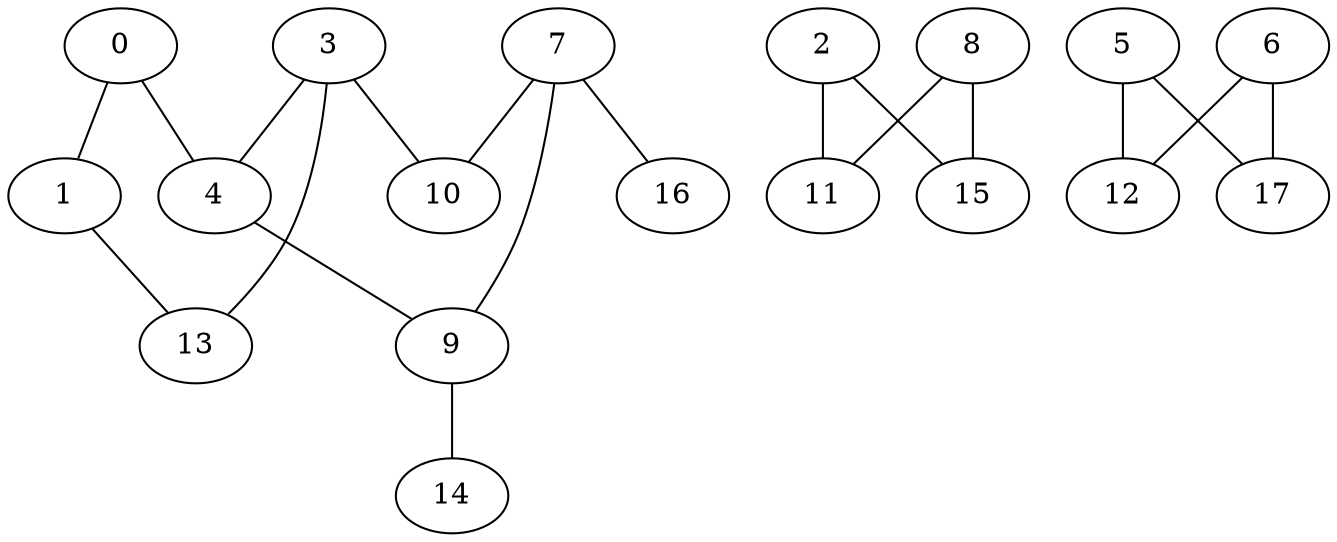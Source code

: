 graph "sampletest150-mod1_image5.bmp" {
	0	 [type=corner,
		x=304,
		y=376];
	1	 [type=corner,
		x=205,
		y=362];
	0 -- 1	 [angle0=".14",
		frequency=1,
		type0=line];
	4	 [type=intersection,
		x=304,
		y=268];
	0 -- 4	 [angle0="1.57",
		frequency=1,
		type0=line];
	13	 [type=corner,
		x=205,
		y=297];
	1 -- 13	 [angle0="1.57",
		frequency=1,
		type0=line];
	2	 [type=corner,
		x=82,
		y="-15"];
	11	 [type=corner,
		x=448,
		y=7];
	2 -- 11	 [angle0=".06",
		frequency=1,
		type0=line];
	15	 [type=corner,
		x=68,
		y=512];
	2 -- 15	 [angle0="-1.54",
		frequency=1,
		type0=line];
	3	 [type=intersection,
		x=213,
		y=267];
	3 -- 4	 [angle0=".01",
		frequency=1,
		type0=line];
	10	 [type=corner,
		x=221,
		y=277];
	3 -- 10	 [angle0=".90",
		frequency=1,
		type0=line];
	3 -- 13	 [angle0="-1.31",
		frequency=1,
		type0=line];
	9	 [type=intersection,
		x=302,
		y=224];
	4 -- 9	 [angle0="1.53",
		frequency=1,
		type0=line];
	5	 [type=corner,
		x=172,
		y=116];
	12	 [type=corner,
		x=168,
		y=407];
	5 -- 12	 [angle0="-1.56",
		frequency=1,
		type0=line];
	17	 [type=corner,
		x=349,
		y=119];
	5 -- 17	 [angle0=".02",
		frequency=1,
		type0=line];
	6	 [type=corner,
		x=364,
		y=404];
	6 -- 12	 [angle0="-.02",
		frequency=1,
		type0=line];
	6 -- 17	 [angle0="1.52",
		frequency=1,
		type0=line];
	7	 [type=intersection,
		x=213,
		y=246];
	7 -- 9	 [angle0="-.24",
		frequency=1,
		type0=line];
	7 -- 10	 [angle0="1.32",
		frequency=1,
		type0=line];
	16	 [type=endpoint,
		x=213,
		y=230];
	7 -- 16	 [angle0="1.57",
		frequency=1,
		type0=line];
	8	 [type=corner,
		x=434,
		y=526];
	8 -- 11	 [angle0="-1.54",
		frequency=1,
		type0=line];
	8 -- 15	 [angle0=".04",
		frequency=1,
		type0=line];
	14	 [type=endpoint,
		x=314,
		y=160];
	9 -- 14	 [angle0="-1.39",
		frequency=1,
		type0=line];
}
